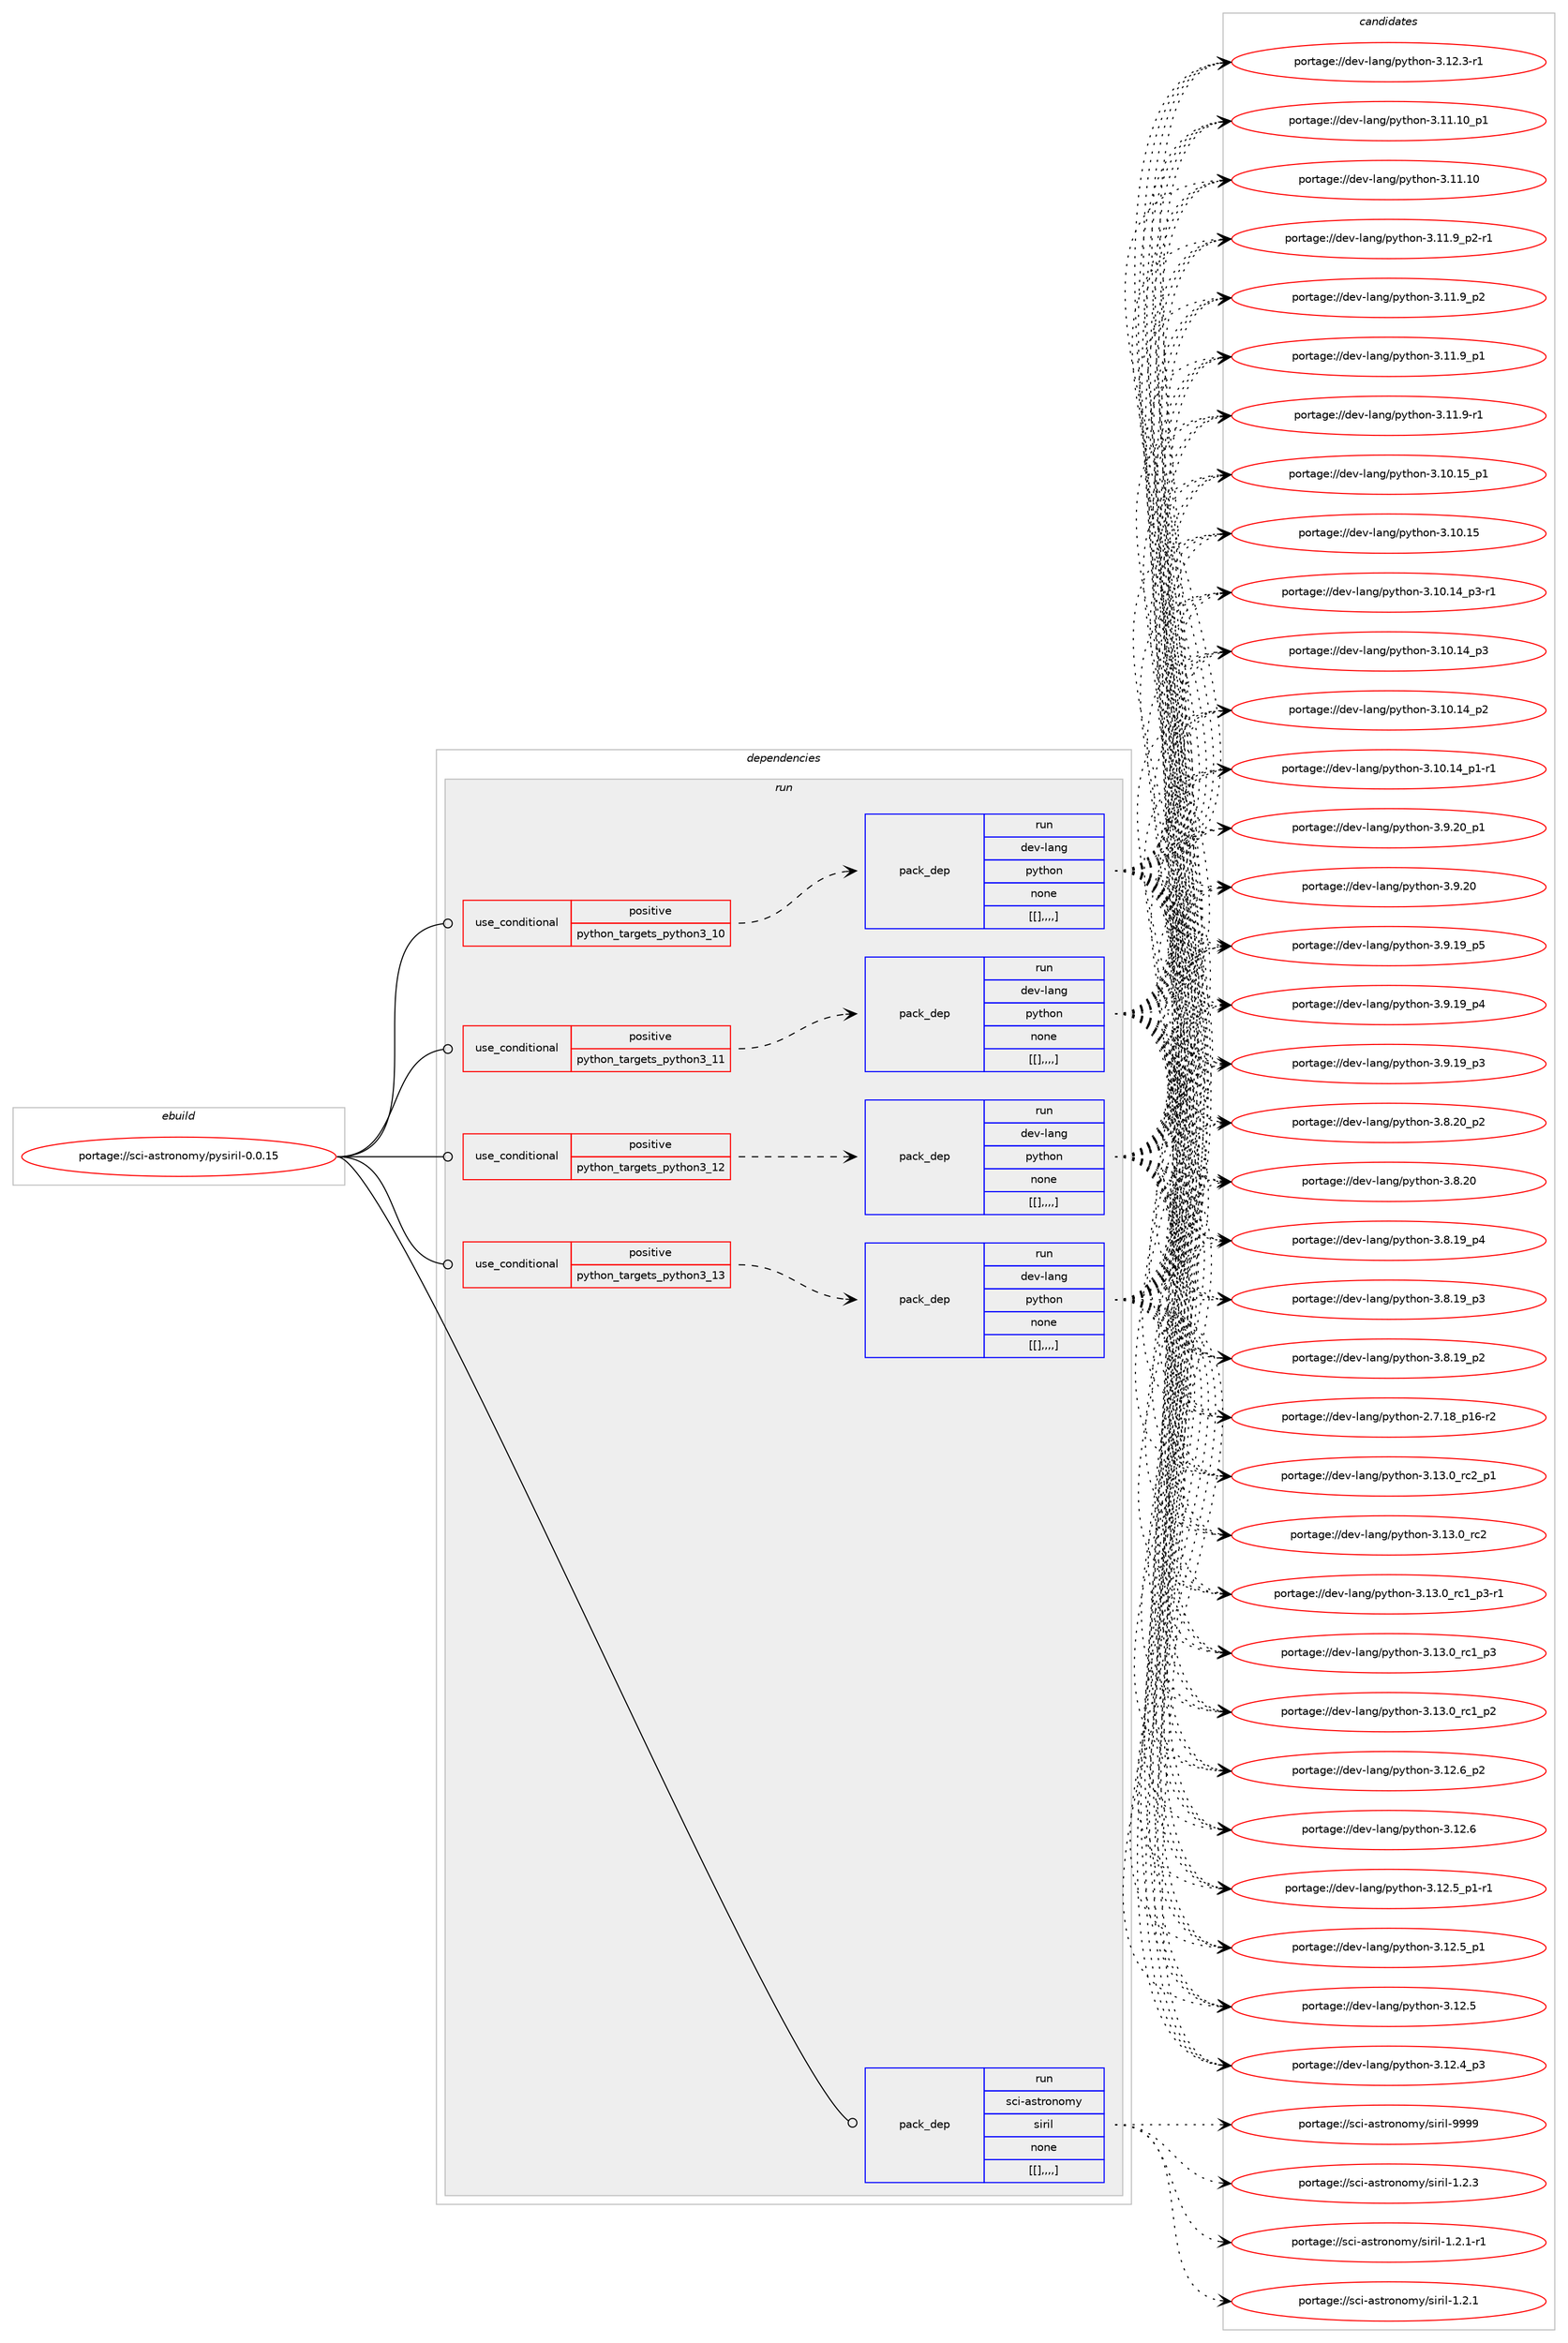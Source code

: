 digraph prolog {

# *************
# Graph options
# *************

newrank=true;
concentrate=true;
compound=true;
graph [rankdir=LR,fontname=Helvetica,fontsize=10,ranksep=1.5];#, ranksep=2.5, nodesep=0.2];
edge  [arrowhead=vee];
node  [fontname=Helvetica,fontsize=10];

# **********
# The ebuild
# **********

subgraph cluster_leftcol {
color=gray;
label=<<i>ebuild</i>>;
id [label="portage://sci-astronomy/pysiril-0.0.15", color=red, width=4, href="../sci-astronomy/pysiril-0.0.15.svg"];
}

# ****************
# The dependencies
# ****************

subgraph cluster_midcol {
color=gray;
label=<<i>dependencies</i>>;
subgraph cluster_compile {
fillcolor="#eeeeee";
style=filled;
label=<<i>compile</i>>;
}
subgraph cluster_compileandrun {
fillcolor="#eeeeee";
style=filled;
label=<<i>compile and run</i>>;
}
subgraph cluster_run {
fillcolor="#eeeeee";
style=filled;
label=<<i>run</i>>;
subgraph cond107134 {
dependency401019 [label=<<TABLE BORDER="0" CELLBORDER="1" CELLSPACING="0" CELLPADDING="4"><TR><TD ROWSPAN="3" CELLPADDING="10">use_conditional</TD></TR><TR><TD>positive</TD></TR><TR><TD>python_targets_python3_10</TD></TR></TABLE>>, shape=none, color=red];
subgraph pack291047 {
dependency401020 [label=<<TABLE BORDER="0" CELLBORDER="1" CELLSPACING="0" CELLPADDING="4" WIDTH="220"><TR><TD ROWSPAN="6" CELLPADDING="30">pack_dep</TD></TR><TR><TD WIDTH="110">run</TD></TR><TR><TD>dev-lang</TD></TR><TR><TD>python</TD></TR><TR><TD>none</TD></TR><TR><TD>[[],,,,]</TD></TR></TABLE>>, shape=none, color=blue];
}
dependency401019:e -> dependency401020:w [weight=20,style="dashed",arrowhead="vee"];
}
id:e -> dependency401019:w [weight=20,style="solid",arrowhead="odot"];
subgraph cond107135 {
dependency401021 [label=<<TABLE BORDER="0" CELLBORDER="1" CELLSPACING="0" CELLPADDING="4"><TR><TD ROWSPAN="3" CELLPADDING="10">use_conditional</TD></TR><TR><TD>positive</TD></TR><TR><TD>python_targets_python3_11</TD></TR></TABLE>>, shape=none, color=red];
subgraph pack291048 {
dependency401022 [label=<<TABLE BORDER="0" CELLBORDER="1" CELLSPACING="0" CELLPADDING="4" WIDTH="220"><TR><TD ROWSPAN="6" CELLPADDING="30">pack_dep</TD></TR><TR><TD WIDTH="110">run</TD></TR><TR><TD>dev-lang</TD></TR><TR><TD>python</TD></TR><TR><TD>none</TD></TR><TR><TD>[[],,,,]</TD></TR></TABLE>>, shape=none, color=blue];
}
dependency401021:e -> dependency401022:w [weight=20,style="dashed",arrowhead="vee"];
}
id:e -> dependency401021:w [weight=20,style="solid",arrowhead="odot"];
subgraph cond107136 {
dependency401023 [label=<<TABLE BORDER="0" CELLBORDER="1" CELLSPACING="0" CELLPADDING="4"><TR><TD ROWSPAN="3" CELLPADDING="10">use_conditional</TD></TR><TR><TD>positive</TD></TR><TR><TD>python_targets_python3_12</TD></TR></TABLE>>, shape=none, color=red];
subgraph pack291049 {
dependency401024 [label=<<TABLE BORDER="0" CELLBORDER="1" CELLSPACING="0" CELLPADDING="4" WIDTH="220"><TR><TD ROWSPAN="6" CELLPADDING="30">pack_dep</TD></TR><TR><TD WIDTH="110">run</TD></TR><TR><TD>dev-lang</TD></TR><TR><TD>python</TD></TR><TR><TD>none</TD></TR><TR><TD>[[],,,,]</TD></TR></TABLE>>, shape=none, color=blue];
}
dependency401023:e -> dependency401024:w [weight=20,style="dashed",arrowhead="vee"];
}
id:e -> dependency401023:w [weight=20,style="solid",arrowhead="odot"];
subgraph cond107137 {
dependency401025 [label=<<TABLE BORDER="0" CELLBORDER="1" CELLSPACING="0" CELLPADDING="4"><TR><TD ROWSPAN="3" CELLPADDING="10">use_conditional</TD></TR><TR><TD>positive</TD></TR><TR><TD>python_targets_python3_13</TD></TR></TABLE>>, shape=none, color=red];
subgraph pack291050 {
dependency401026 [label=<<TABLE BORDER="0" CELLBORDER="1" CELLSPACING="0" CELLPADDING="4" WIDTH="220"><TR><TD ROWSPAN="6" CELLPADDING="30">pack_dep</TD></TR><TR><TD WIDTH="110">run</TD></TR><TR><TD>dev-lang</TD></TR><TR><TD>python</TD></TR><TR><TD>none</TD></TR><TR><TD>[[],,,,]</TD></TR></TABLE>>, shape=none, color=blue];
}
dependency401025:e -> dependency401026:w [weight=20,style="dashed",arrowhead="vee"];
}
id:e -> dependency401025:w [weight=20,style="solid",arrowhead="odot"];
subgraph pack291051 {
dependency401027 [label=<<TABLE BORDER="0" CELLBORDER="1" CELLSPACING="0" CELLPADDING="4" WIDTH="220"><TR><TD ROWSPAN="6" CELLPADDING="30">pack_dep</TD></TR><TR><TD WIDTH="110">run</TD></TR><TR><TD>sci-astronomy</TD></TR><TR><TD>siril</TD></TR><TR><TD>none</TD></TR><TR><TD>[[],,,,]</TD></TR></TABLE>>, shape=none, color=blue];
}
id:e -> dependency401027:w [weight=20,style="solid",arrowhead="odot"];
}
}

# **************
# The candidates
# **************

subgraph cluster_choices {
rank=same;
color=gray;
label=<<i>candidates</i>>;

subgraph choice291047 {
color=black;
nodesep=1;
choice100101118451089711010347112121116104111110455146495146489511499509511249 [label="portage://dev-lang/python-3.13.0_rc2_p1", color=red, width=4,href="../dev-lang/python-3.13.0_rc2_p1.svg"];
choice10010111845108971101034711212111610411111045514649514648951149950 [label="portage://dev-lang/python-3.13.0_rc2", color=red, width=4,href="../dev-lang/python-3.13.0_rc2.svg"];
choice1001011184510897110103471121211161041111104551464951464895114994995112514511449 [label="portage://dev-lang/python-3.13.0_rc1_p3-r1", color=red, width=4,href="../dev-lang/python-3.13.0_rc1_p3-r1.svg"];
choice100101118451089711010347112121116104111110455146495146489511499499511251 [label="portage://dev-lang/python-3.13.0_rc1_p3", color=red, width=4,href="../dev-lang/python-3.13.0_rc1_p3.svg"];
choice100101118451089711010347112121116104111110455146495146489511499499511250 [label="portage://dev-lang/python-3.13.0_rc1_p2", color=red, width=4,href="../dev-lang/python-3.13.0_rc1_p2.svg"];
choice100101118451089711010347112121116104111110455146495046549511250 [label="portage://dev-lang/python-3.12.6_p2", color=red, width=4,href="../dev-lang/python-3.12.6_p2.svg"];
choice10010111845108971101034711212111610411111045514649504654 [label="portage://dev-lang/python-3.12.6", color=red, width=4,href="../dev-lang/python-3.12.6.svg"];
choice1001011184510897110103471121211161041111104551464950465395112494511449 [label="portage://dev-lang/python-3.12.5_p1-r1", color=red, width=4,href="../dev-lang/python-3.12.5_p1-r1.svg"];
choice100101118451089711010347112121116104111110455146495046539511249 [label="portage://dev-lang/python-3.12.5_p1", color=red, width=4,href="../dev-lang/python-3.12.5_p1.svg"];
choice10010111845108971101034711212111610411111045514649504653 [label="portage://dev-lang/python-3.12.5", color=red, width=4,href="../dev-lang/python-3.12.5.svg"];
choice100101118451089711010347112121116104111110455146495046529511251 [label="portage://dev-lang/python-3.12.4_p3", color=red, width=4,href="../dev-lang/python-3.12.4_p3.svg"];
choice100101118451089711010347112121116104111110455146495046514511449 [label="portage://dev-lang/python-3.12.3-r1", color=red, width=4,href="../dev-lang/python-3.12.3-r1.svg"];
choice10010111845108971101034711212111610411111045514649494649489511249 [label="portage://dev-lang/python-3.11.10_p1", color=red, width=4,href="../dev-lang/python-3.11.10_p1.svg"];
choice1001011184510897110103471121211161041111104551464949464948 [label="portage://dev-lang/python-3.11.10", color=red, width=4,href="../dev-lang/python-3.11.10.svg"];
choice1001011184510897110103471121211161041111104551464949465795112504511449 [label="portage://dev-lang/python-3.11.9_p2-r1", color=red, width=4,href="../dev-lang/python-3.11.9_p2-r1.svg"];
choice100101118451089711010347112121116104111110455146494946579511250 [label="portage://dev-lang/python-3.11.9_p2", color=red, width=4,href="../dev-lang/python-3.11.9_p2.svg"];
choice100101118451089711010347112121116104111110455146494946579511249 [label="portage://dev-lang/python-3.11.9_p1", color=red, width=4,href="../dev-lang/python-3.11.9_p1.svg"];
choice100101118451089711010347112121116104111110455146494946574511449 [label="portage://dev-lang/python-3.11.9-r1", color=red, width=4,href="../dev-lang/python-3.11.9-r1.svg"];
choice10010111845108971101034711212111610411111045514649484649539511249 [label="portage://dev-lang/python-3.10.15_p1", color=red, width=4,href="../dev-lang/python-3.10.15_p1.svg"];
choice1001011184510897110103471121211161041111104551464948464953 [label="portage://dev-lang/python-3.10.15", color=red, width=4,href="../dev-lang/python-3.10.15.svg"];
choice100101118451089711010347112121116104111110455146494846495295112514511449 [label="portage://dev-lang/python-3.10.14_p3-r1", color=red, width=4,href="../dev-lang/python-3.10.14_p3-r1.svg"];
choice10010111845108971101034711212111610411111045514649484649529511251 [label="portage://dev-lang/python-3.10.14_p3", color=red, width=4,href="../dev-lang/python-3.10.14_p3.svg"];
choice10010111845108971101034711212111610411111045514649484649529511250 [label="portage://dev-lang/python-3.10.14_p2", color=red, width=4,href="../dev-lang/python-3.10.14_p2.svg"];
choice100101118451089711010347112121116104111110455146494846495295112494511449 [label="portage://dev-lang/python-3.10.14_p1-r1", color=red, width=4,href="../dev-lang/python-3.10.14_p1-r1.svg"];
choice100101118451089711010347112121116104111110455146574650489511249 [label="portage://dev-lang/python-3.9.20_p1", color=red, width=4,href="../dev-lang/python-3.9.20_p1.svg"];
choice10010111845108971101034711212111610411111045514657465048 [label="portage://dev-lang/python-3.9.20", color=red, width=4,href="../dev-lang/python-3.9.20.svg"];
choice100101118451089711010347112121116104111110455146574649579511253 [label="portage://dev-lang/python-3.9.19_p5", color=red, width=4,href="../dev-lang/python-3.9.19_p5.svg"];
choice100101118451089711010347112121116104111110455146574649579511252 [label="portage://dev-lang/python-3.9.19_p4", color=red, width=4,href="../dev-lang/python-3.9.19_p4.svg"];
choice100101118451089711010347112121116104111110455146574649579511251 [label="portage://dev-lang/python-3.9.19_p3", color=red, width=4,href="../dev-lang/python-3.9.19_p3.svg"];
choice100101118451089711010347112121116104111110455146564650489511250 [label="portage://dev-lang/python-3.8.20_p2", color=red, width=4,href="../dev-lang/python-3.8.20_p2.svg"];
choice10010111845108971101034711212111610411111045514656465048 [label="portage://dev-lang/python-3.8.20", color=red, width=4,href="../dev-lang/python-3.8.20.svg"];
choice100101118451089711010347112121116104111110455146564649579511252 [label="portage://dev-lang/python-3.8.19_p4", color=red, width=4,href="../dev-lang/python-3.8.19_p4.svg"];
choice100101118451089711010347112121116104111110455146564649579511251 [label="portage://dev-lang/python-3.8.19_p3", color=red, width=4,href="../dev-lang/python-3.8.19_p3.svg"];
choice100101118451089711010347112121116104111110455146564649579511250 [label="portage://dev-lang/python-3.8.19_p2", color=red, width=4,href="../dev-lang/python-3.8.19_p2.svg"];
choice100101118451089711010347112121116104111110455046554649569511249544511450 [label="portage://dev-lang/python-2.7.18_p16-r2", color=red, width=4,href="../dev-lang/python-2.7.18_p16-r2.svg"];
dependency401020:e -> choice100101118451089711010347112121116104111110455146495146489511499509511249:w [style=dotted,weight="100"];
dependency401020:e -> choice10010111845108971101034711212111610411111045514649514648951149950:w [style=dotted,weight="100"];
dependency401020:e -> choice1001011184510897110103471121211161041111104551464951464895114994995112514511449:w [style=dotted,weight="100"];
dependency401020:e -> choice100101118451089711010347112121116104111110455146495146489511499499511251:w [style=dotted,weight="100"];
dependency401020:e -> choice100101118451089711010347112121116104111110455146495146489511499499511250:w [style=dotted,weight="100"];
dependency401020:e -> choice100101118451089711010347112121116104111110455146495046549511250:w [style=dotted,weight="100"];
dependency401020:e -> choice10010111845108971101034711212111610411111045514649504654:w [style=dotted,weight="100"];
dependency401020:e -> choice1001011184510897110103471121211161041111104551464950465395112494511449:w [style=dotted,weight="100"];
dependency401020:e -> choice100101118451089711010347112121116104111110455146495046539511249:w [style=dotted,weight="100"];
dependency401020:e -> choice10010111845108971101034711212111610411111045514649504653:w [style=dotted,weight="100"];
dependency401020:e -> choice100101118451089711010347112121116104111110455146495046529511251:w [style=dotted,weight="100"];
dependency401020:e -> choice100101118451089711010347112121116104111110455146495046514511449:w [style=dotted,weight="100"];
dependency401020:e -> choice10010111845108971101034711212111610411111045514649494649489511249:w [style=dotted,weight="100"];
dependency401020:e -> choice1001011184510897110103471121211161041111104551464949464948:w [style=dotted,weight="100"];
dependency401020:e -> choice1001011184510897110103471121211161041111104551464949465795112504511449:w [style=dotted,weight="100"];
dependency401020:e -> choice100101118451089711010347112121116104111110455146494946579511250:w [style=dotted,weight="100"];
dependency401020:e -> choice100101118451089711010347112121116104111110455146494946579511249:w [style=dotted,weight="100"];
dependency401020:e -> choice100101118451089711010347112121116104111110455146494946574511449:w [style=dotted,weight="100"];
dependency401020:e -> choice10010111845108971101034711212111610411111045514649484649539511249:w [style=dotted,weight="100"];
dependency401020:e -> choice1001011184510897110103471121211161041111104551464948464953:w [style=dotted,weight="100"];
dependency401020:e -> choice100101118451089711010347112121116104111110455146494846495295112514511449:w [style=dotted,weight="100"];
dependency401020:e -> choice10010111845108971101034711212111610411111045514649484649529511251:w [style=dotted,weight="100"];
dependency401020:e -> choice10010111845108971101034711212111610411111045514649484649529511250:w [style=dotted,weight="100"];
dependency401020:e -> choice100101118451089711010347112121116104111110455146494846495295112494511449:w [style=dotted,weight="100"];
dependency401020:e -> choice100101118451089711010347112121116104111110455146574650489511249:w [style=dotted,weight="100"];
dependency401020:e -> choice10010111845108971101034711212111610411111045514657465048:w [style=dotted,weight="100"];
dependency401020:e -> choice100101118451089711010347112121116104111110455146574649579511253:w [style=dotted,weight="100"];
dependency401020:e -> choice100101118451089711010347112121116104111110455146574649579511252:w [style=dotted,weight="100"];
dependency401020:e -> choice100101118451089711010347112121116104111110455146574649579511251:w [style=dotted,weight="100"];
dependency401020:e -> choice100101118451089711010347112121116104111110455146564650489511250:w [style=dotted,weight="100"];
dependency401020:e -> choice10010111845108971101034711212111610411111045514656465048:w [style=dotted,weight="100"];
dependency401020:e -> choice100101118451089711010347112121116104111110455146564649579511252:w [style=dotted,weight="100"];
dependency401020:e -> choice100101118451089711010347112121116104111110455146564649579511251:w [style=dotted,weight="100"];
dependency401020:e -> choice100101118451089711010347112121116104111110455146564649579511250:w [style=dotted,weight="100"];
dependency401020:e -> choice100101118451089711010347112121116104111110455046554649569511249544511450:w [style=dotted,weight="100"];
}
subgraph choice291048 {
color=black;
nodesep=1;
choice100101118451089711010347112121116104111110455146495146489511499509511249 [label="portage://dev-lang/python-3.13.0_rc2_p1", color=red, width=4,href="../dev-lang/python-3.13.0_rc2_p1.svg"];
choice10010111845108971101034711212111610411111045514649514648951149950 [label="portage://dev-lang/python-3.13.0_rc2", color=red, width=4,href="../dev-lang/python-3.13.0_rc2.svg"];
choice1001011184510897110103471121211161041111104551464951464895114994995112514511449 [label="portage://dev-lang/python-3.13.0_rc1_p3-r1", color=red, width=4,href="../dev-lang/python-3.13.0_rc1_p3-r1.svg"];
choice100101118451089711010347112121116104111110455146495146489511499499511251 [label="portage://dev-lang/python-3.13.0_rc1_p3", color=red, width=4,href="../dev-lang/python-3.13.0_rc1_p3.svg"];
choice100101118451089711010347112121116104111110455146495146489511499499511250 [label="portage://dev-lang/python-3.13.0_rc1_p2", color=red, width=4,href="../dev-lang/python-3.13.0_rc1_p2.svg"];
choice100101118451089711010347112121116104111110455146495046549511250 [label="portage://dev-lang/python-3.12.6_p2", color=red, width=4,href="../dev-lang/python-3.12.6_p2.svg"];
choice10010111845108971101034711212111610411111045514649504654 [label="portage://dev-lang/python-3.12.6", color=red, width=4,href="../dev-lang/python-3.12.6.svg"];
choice1001011184510897110103471121211161041111104551464950465395112494511449 [label="portage://dev-lang/python-3.12.5_p1-r1", color=red, width=4,href="../dev-lang/python-3.12.5_p1-r1.svg"];
choice100101118451089711010347112121116104111110455146495046539511249 [label="portage://dev-lang/python-3.12.5_p1", color=red, width=4,href="../dev-lang/python-3.12.5_p1.svg"];
choice10010111845108971101034711212111610411111045514649504653 [label="portage://dev-lang/python-3.12.5", color=red, width=4,href="../dev-lang/python-3.12.5.svg"];
choice100101118451089711010347112121116104111110455146495046529511251 [label="portage://dev-lang/python-3.12.4_p3", color=red, width=4,href="../dev-lang/python-3.12.4_p3.svg"];
choice100101118451089711010347112121116104111110455146495046514511449 [label="portage://dev-lang/python-3.12.3-r1", color=red, width=4,href="../dev-lang/python-3.12.3-r1.svg"];
choice10010111845108971101034711212111610411111045514649494649489511249 [label="portage://dev-lang/python-3.11.10_p1", color=red, width=4,href="../dev-lang/python-3.11.10_p1.svg"];
choice1001011184510897110103471121211161041111104551464949464948 [label="portage://dev-lang/python-3.11.10", color=red, width=4,href="../dev-lang/python-3.11.10.svg"];
choice1001011184510897110103471121211161041111104551464949465795112504511449 [label="portage://dev-lang/python-3.11.9_p2-r1", color=red, width=4,href="../dev-lang/python-3.11.9_p2-r1.svg"];
choice100101118451089711010347112121116104111110455146494946579511250 [label="portage://dev-lang/python-3.11.9_p2", color=red, width=4,href="../dev-lang/python-3.11.9_p2.svg"];
choice100101118451089711010347112121116104111110455146494946579511249 [label="portage://dev-lang/python-3.11.9_p1", color=red, width=4,href="../dev-lang/python-3.11.9_p1.svg"];
choice100101118451089711010347112121116104111110455146494946574511449 [label="portage://dev-lang/python-3.11.9-r1", color=red, width=4,href="../dev-lang/python-3.11.9-r1.svg"];
choice10010111845108971101034711212111610411111045514649484649539511249 [label="portage://dev-lang/python-3.10.15_p1", color=red, width=4,href="../dev-lang/python-3.10.15_p1.svg"];
choice1001011184510897110103471121211161041111104551464948464953 [label="portage://dev-lang/python-3.10.15", color=red, width=4,href="../dev-lang/python-3.10.15.svg"];
choice100101118451089711010347112121116104111110455146494846495295112514511449 [label="portage://dev-lang/python-3.10.14_p3-r1", color=red, width=4,href="../dev-lang/python-3.10.14_p3-r1.svg"];
choice10010111845108971101034711212111610411111045514649484649529511251 [label="portage://dev-lang/python-3.10.14_p3", color=red, width=4,href="../dev-lang/python-3.10.14_p3.svg"];
choice10010111845108971101034711212111610411111045514649484649529511250 [label="portage://dev-lang/python-3.10.14_p2", color=red, width=4,href="../dev-lang/python-3.10.14_p2.svg"];
choice100101118451089711010347112121116104111110455146494846495295112494511449 [label="portage://dev-lang/python-3.10.14_p1-r1", color=red, width=4,href="../dev-lang/python-3.10.14_p1-r1.svg"];
choice100101118451089711010347112121116104111110455146574650489511249 [label="portage://dev-lang/python-3.9.20_p1", color=red, width=4,href="../dev-lang/python-3.9.20_p1.svg"];
choice10010111845108971101034711212111610411111045514657465048 [label="portage://dev-lang/python-3.9.20", color=red, width=4,href="../dev-lang/python-3.9.20.svg"];
choice100101118451089711010347112121116104111110455146574649579511253 [label="portage://dev-lang/python-3.9.19_p5", color=red, width=4,href="../dev-lang/python-3.9.19_p5.svg"];
choice100101118451089711010347112121116104111110455146574649579511252 [label="portage://dev-lang/python-3.9.19_p4", color=red, width=4,href="../dev-lang/python-3.9.19_p4.svg"];
choice100101118451089711010347112121116104111110455146574649579511251 [label="portage://dev-lang/python-3.9.19_p3", color=red, width=4,href="../dev-lang/python-3.9.19_p3.svg"];
choice100101118451089711010347112121116104111110455146564650489511250 [label="portage://dev-lang/python-3.8.20_p2", color=red, width=4,href="../dev-lang/python-3.8.20_p2.svg"];
choice10010111845108971101034711212111610411111045514656465048 [label="portage://dev-lang/python-3.8.20", color=red, width=4,href="../dev-lang/python-3.8.20.svg"];
choice100101118451089711010347112121116104111110455146564649579511252 [label="portage://dev-lang/python-3.8.19_p4", color=red, width=4,href="../dev-lang/python-3.8.19_p4.svg"];
choice100101118451089711010347112121116104111110455146564649579511251 [label="portage://dev-lang/python-3.8.19_p3", color=red, width=4,href="../dev-lang/python-3.8.19_p3.svg"];
choice100101118451089711010347112121116104111110455146564649579511250 [label="portage://dev-lang/python-3.8.19_p2", color=red, width=4,href="../dev-lang/python-3.8.19_p2.svg"];
choice100101118451089711010347112121116104111110455046554649569511249544511450 [label="portage://dev-lang/python-2.7.18_p16-r2", color=red, width=4,href="../dev-lang/python-2.7.18_p16-r2.svg"];
dependency401022:e -> choice100101118451089711010347112121116104111110455146495146489511499509511249:w [style=dotted,weight="100"];
dependency401022:e -> choice10010111845108971101034711212111610411111045514649514648951149950:w [style=dotted,weight="100"];
dependency401022:e -> choice1001011184510897110103471121211161041111104551464951464895114994995112514511449:w [style=dotted,weight="100"];
dependency401022:e -> choice100101118451089711010347112121116104111110455146495146489511499499511251:w [style=dotted,weight="100"];
dependency401022:e -> choice100101118451089711010347112121116104111110455146495146489511499499511250:w [style=dotted,weight="100"];
dependency401022:e -> choice100101118451089711010347112121116104111110455146495046549511250:w [style=dotted,weight="100"];
dependency401022:e -> choice10010111845108971101034711212111610411111045514649504654:w [style=dotted,weight="100"];
dependency401022:e -> choice1001011184510897110103471121211161041111104551464950465395112494511449:w [style=dotted,weight="100"];
dependency401022:e -> choice100101118451089711010347112121116104111110455146495046539511249:w [style=dotted,weight="100"];
dependency401022:e -> choice10010111845108971101034711212111610411111045514649504653:w [style=dotted,weight="100"];
dependency401022:e -> choice100101118451089711010347112121116104111110455146495046529511251:w [style=dotted,weight="100"];
dependency401022:e -> choice100101118451089711010347112121116104111110455146495046514511449:w [style=dotted,weight="100"];
dependency401022:e -> choice10010111845108971101034711212111610411111045514649494649489511249:w [style=dotted,weight="100"];
dependency401022:e -> choice1001011184510897110103471121211161041111104551464949464948:w [style=dotted,weight="100"];
dependency401022:e -> choice1001011184510897110103471121211161041111104551464949465795112504511449:w [style=dotted,weight="100"];
dependency401022:e -> choice100101118451089711010347112121116104111110455146494946579511250:w [style=dotted,weight="100"];
dependency401022:e -> choice100101118451089711010347112121116104111110455146494946579511249:w [style=dotted,weight="100"];
dependency401022:e -> choice100101118451089711010347112121116104111110455146494946574511449:w [style=dotted,weight="100"];
dependency401022:e -> choice10010111845108971101034711212111610411111045514649484649539511249:w [style=dotted,weight="100"];
dependency401022:e -> choice1001011184510897110103471121211161041111104551464948464953:w [style=dotted,weight="100"];
dependency401022:e -> choice100101118451089711010347112121116104111110455146494846495295112514511449:w [style=dotted,weight="100"];
dependency401022:e -> choice10010111845108971101034711212111610411111045514649484649529511251:w [style=dotted,weight="100"];
dependency401022:e -> choice10010111845108971101034711212111610411111045514649484649529511250:w [style=dotted,weight="100"];
dependency401022:e -> choice100101118451089711010347112121116104111110455146494846495295112494511449:w [style=dotted,weight="100"];
dependency401022:e -> choice100101118451089711010347112121116104111110455146574650489511249:w [style=dotted,weight="100"];
dependency401022:e -> choice10010111845108971101034711212111610411111045514657465048:w [style=dotted,weight="100"];
dependency401022:e -> choice100101118451089711010347112121116104111110455146574649579511253:w [style=dotted,weight="100"];
dependency401022:e -> choice100101118451089711010347112121116104111110455146574649579511252:w [style=dotted,weight="100"];
dependency401022:e -> choice100101118451089711010347112121116104111110455146574649579511251:w [style=dotted,weight="100"];
dependency401022:e -> choice100101118451089711010347112121116104111110455146564650489511250:w [style=dotted,weight="100"];
dependency401022:e -> choice10010111845108971101034711212111610411111045514656465048:w [style=dotted,weight="100"];
dependency401022:e -> choice100101118451089711010347112121116104111110455146564649579511252:w [style=dotted,weight="100"];
dependency401022:e -> choice100101118451089711010347112121116104111110455146564649579511251:w [style=dotted,weight="100"];
dependency401022:e -> choice100101118451089711010347112121116104111110455146564649579511250:w [style=dotted,weight="100"];
dependency401022:e -> choice100101118451089711010347112121116104111110455046554649569511249544511450:w [style=dotted,weight="100"];
}
subgraph choice291049 {
color=black;
nodesep=1;
choice100101118451089711010347112121116104111110455146495146489511499509511249 [label="portage://dev-lang/python-3.13.0_rc2_p1", color=red, width=4,href="../dev-lang/python-3.13.0_rc2_p1.svg"];
choice10010111845108971101034711212111610411111045514649514648951149950 [label="portage://dev-lang/python-3.13.0_rc2", color=red, width=4,href="../dev-lang/python-3.13.0_rc2.svg"];
choice1001011184510897110103471121211161041111104551464951464895114994995112514511449 [label="portage://dev-lang/python-3.13.0_rc1_p3-r1", color=red, width=4,href="../dev-lang/python-3.13.0_rc1_p3-r1.svg"];
choice100101118451089711010347112121116104111110455146495146489511499499511251 [label="portage://dev-lang/python-3.13.0_rc1_p3", color=red, width=4,href="../dev-lang/python-3.13.0_rc1_p3.svg"];
choice100101118451089711010347112121116104111110455146495146489511499499511250 [label="portage://dev-lang/python-3.13.0_rc1_p2", color=red, width=4,href="../dev-lang/python-3.13.0_rc1_p2.svg"];
choice100101118451089711010347112121116104111110455146495046549511250 [label="portage://dev-lang/python-3.12.6_p2", color=red, width=4,href="../dev-lang/python-3.12.6_p2.svg"];
choice10010111845108971101034711212111610411111045514649504654 [label="portage://dev-lang/python-3.12.6", color=red, width=4,href="../dev-lang/python-3.12.6.svg"];
choice1001011184510897110103471121211161041111104551464950465395112494511449 [label="portage://dev-lang/python-3.12.5_p1-r1", color=red, width=4,href="../dev-lang/python-3.12.5_p1-r1.svg"];
choice100101118451089711010347112121116104111110455146495046539511249 [label="portage://dev-lang/python-3.12.5_p1", color=red, width=4,href="../dev-lang/python-3.12.5_p1.svg"];
choice10010111845108971101034711212111610411111045514649504653 [label="portage://dev-lang/python-3.12.5", color=red, width=4,href="../dev-lang/python-3.12.5.svg"];
choice100101118451089711010347112121116104111110455146495046529511251 [label="portage://dev-lang/python-3.12.4_p3", color=red, width=4,href="../dev-lang/python-3.12.4_p3.svg"];
choice100101118451089711010347112121116104111110455146495046514511449 [label="portage://dev-lang/python-3.12.3-r1", color=red, width=4,href="../dev-lang/python-3.12.3-r1.svg"];
choice10010111845108971101034711212111610411111045514649494649489511249 [label="portage://dev-lang/python-3.11.10_p1", color=red, width=4,href="../dev-lang/python-3.11.10_p1.svg"];
choice1001011184510897110103471121211161041111104551464949464948 [label="portage://dev-lang/python-3.11.10", color=red, width=4,href="../dev-lang/python-3.11.10.svg"];
choice1001011184510897110103471121211161041111104551464949465795112504511449 [label="portage://dev-lang/python-3.11.9_p2-r1", color=red, width=4,href="../dev-lang/python-3.11.9_p2-r1.svg"];
choice100101118451089711010347112121116104111110455146494946579511250 [label="portage://dev-lang/python-3.11.9_p2", color=red, width=4,href="../dev-lang/python-3.11.9_p2.svg"];
choice100101118451089711010347112121116104111110455146494946579511249 [label="portage://dev-lang/python-3.11.9_p1", color=red, width=4,href="../dev-lang/python-3.11.9_p1.svg"];
choice100101118451089711010347112121116104111110455146494946574511449 [label="portage://dev-lang/python-3.11.9-r1", color=red, width=4,href="../dev-lang/python-3.11.9-r1.svg"];
choice10010111845108971101034711212111610411111045514649484649539511249 [label="portage://dev-lang/python-3.10.15_p1", color=red, width=4,href="../dev-lang/python-3.10.15_p1.svg"];
choice1001011184510897110103471121211161041111104551464948464953 [label="portage://dev-lang/python-3.10.15", color=red, width=4,href="../dev-lang/python-3.10.15.svg"];
choice100101118451089711010347112121116104111110455146494846495295112514511449 [label="portage://dev-lang/python-3.10.14_p3-r1", color=red, width=4,href="../dev-lang/python-3.10.14_p3-r1.svg"];
choice10010111845108971101034711212111610411111045514649484649529511251 [label="portage://dev-lang/python-3.10.14_p3", color=red, width=4,href="../dev-lang/python-3.10.14_p3.svg"];
choice10010111845108971101034711212111610411111045514649484649529511250 [label="portage://dev-lang/python-3.10.14_p2", color=red, width=4,href="../dev-lang/python-3.10.14_p2.svg"];
choice100101118451089711010347112121116104111110455146494846495295112494511449 [label="portage://dev-lang/python-3.10.14_p1-r1", color=red, width=4,href="../dev-lang/python-3.10.14_p1-r1.svg"];
choice100101118451089711010347112121116104111110455146574650489511249 [label="portage://dev-lang/python-3.9.20_p1", color=red, width=4,href="../dev-lang/python-3.9.20_p1.svg"];
choice10010111845108971101034711212111610411111045514657465048 [label="portage://dev-lang/python-3.9.20", color=red, width=4,href="../dev-lang/python-3.9.20.svg"];
choice100101118451089711010347112121116104111110455146574649579511253 [label="portage://dev-lang/python-3.9.19_p5", color=red, width=4,href="../dev-lang/python-3.9.19_p5.svg"];
choice100101118451089711010347112121116104111110455146574649579511252 [label="portage://dev-lang/python-3.9.19_p4", color=red, width=4,href="../dev-lang/python-3.9.19_p4.svg"];
choice100101118451089711010347112121116104111110455146574649579511251 [label="portage://dev-lang/python-3.9.19_p3", color=red, width=4,href="../dev-lang/python-3.9.19_p3.svg"];
choice100101118451089711010347112121116104111110455146564650489511250 [label="portage://dev-lang/python-3.8.20_p2", color=red, width=4,href="../dev-lang/python-3.8.20_p2.svg"];
choice10010111845108971101034711212111610411111045514656465048 [label="portage://dev-lang/python-3.8.20", color=red, width=4,href="../dev-lang/python-3.8.20.svg"];
choice100101118451089711010347112121116104111110455146564649579511252 [label="portage://dev-lang/python-3.8.19_p4", color=red, width=4,href="../dev-lang/python-3.8.19_p4.svg"];
choice100101118451089711010347112121116104111110455146564649579511251 [label="portage://dev-lang/python-3.8.19_p3", color=red, width=4,href="../dev-lang/python-3.8.19_p3.svg"];
choice100101118451089711010347112121116104111110455146564649579511250 [label="portage://dev-lang/python-3.8.19_p2", color=red, width=4,href="../dev-lang/python-3.8.19_p2.svg"];
choice100101118451089711010347112121116104111110455046554649569511249544511450 [label="portage://dev-lang/python-2.7.18_p16-r2", color=red, width=4,href="../dev-lang/python-2.7.18_p16-r2.svg"];
dependency401024:e -> choice100101118451089711010347112121116104111110455146495146489511499509511249:w [style=dotted,weight="100"];
dependency401024:e -> choice10010111845108971101034711212111610411111045514649514648951149950:w [style=dotted,weight="100"];
dependency401024:e -> choice1001011184510897110103471121211161041111104551464951464895114994995112514511449:w [style=dotted,weight="100"];
dependency401024:e -> choice100101118451089711010347112121116104111110455146495146489511499499511251:w [style=dotted,weight="100"];
dependency401024:e -> choice100101118451089711010347112121116104111110455146495146489511499499511250:w [style=dotted,weight="100"];
dependency401024:e -> choice100101118451089711010347112121116104111110455146495046549511250:w [style=dotted,weight="100"];
dependency401024:e -> choice10010111845108971101034711212111610411111045514649504654:w [style=dotted,weight="100"];
dependency401024:e -> choice1001011184510897110103471121211161041111104551464950465395112494511449:w [style=dotted,weight="100"];
dependency401024:e -> choice100101118451089711010347112121116104111110455146495046539511249:w [style=dotted,weight="100"];
dependency401024:e -> choice10010111845108971101034711212111610411111045514649504653:w [style=dotted,weight="100"];
dependency401024:e -> choice100101118451089711010347112121116104111110455146495046529511251:w [style=dotted,weight="100"];
dependency401024:e -> choice100101118451089711010347112121116104111110455146495046514511449:w [style=dotted,weight="100"];
dependency401024:e -> choice10010111845108971101034711212111610411111045514649494649489511249:w [style=dotted,weight="100"];
dependency401024:e -> choice1001011184510897110103471121211161041111104551464949464948:w [style=dotted,weight="100"];
dependency401024:e -> choice1001011184510897110103471121211161041111104551464949465795112504511449:w [style=dotted,weight="100"];
dependency401024:e -> choice100101118451089711010347112121116104111110455146494946579511250:w [style=dotted,weight="100"];
dependency401024:e -> choice100101118451089711010347112121116104111110455146494946579511249:w [style=dotted,weight="100"];
dependency401024:e -> choice100101118451089711010347112121116104111110455146494946574511449:w [style=dotted,weight="100"];
dependency401024:e -> choice10010111845108971101034711212111610411111045514649484649539511249:w [style=dotted,weight="100"];
dependency401024:e -> choice1001011184510897110103471121211161041111104551464948464953:w [style=dotted,weight="100"];
dependency401024:e -> choice100101118451089711010347112121116104111110455146494846495295112514511449:w [style=dotted,weight="100"];
dependency401024:e -> choice10010111845108971101034711212111610411111045514649484649529511251:w [style=dotted,weight="100"];
dependency401024:e -> choice10010111845108971101034711212111610411111045514649484649529511250:w [style=dotted,weight="100"];
dependency401024:e -> choice100101118451089711010347112121116104111110455146494846495295112494511449:w [style=dotted,weight="100"];
dependency401024:e -> choice100101118451089711010347112121116104111110455146574650489511249:w [style=dotted,weight="100"];
dependency401024:e -> choice10010111845108971101034711212111610411111045514657465048:w [style=dotted,weight="100"];
dependency401024:e -> choice100101118451089711010347112121116104111110455146574649579511253:w [style=dotted,weight="100"];
dependency401024:e -> choice100101118451089711010347112121116104111110455146574649579511252:w [style=dotted,weight="100"];
dependency401024:e -> choice100101118451089711010347112121116104111110455146574649579511251:w [style=dotted,weight="100"];
dependency401024:e -> choice100101118451089711010347112121116104111110455146564650489511250:w [style=dotted,weight="100"];
dependency401024:e -> choice10010111845108971101034711212111610411111045514656465048:w [style=dotted,weight="100"];
dependency401024:e -> choice100101118451089711010347112121116104111110455146564649579511252:w [style=dotted,weight="100"];
dependency401024:e -> choice100101118451089711010347112121116104111110455146564649579511251:w [style=dotted,weight="100"];
dependency401024:e -> choice100101118451089711010347112121116104111110455146564649579511250:w [style=dotted,weight="100"];
dependency401024:e -> choice100101118451089711010347112121116104111110455046554649569511249544511450:w [style=dotted,weight="100"];
}
subgraph choice291050 {
color=black;
nodesep=1;
choice100101118451089711010347112121116104111110455146495146489511499509511249 [label="portage://dev-lang/python-3.13.0_rc2_p1", color=red, width=4,href="../dev-lang/python-3.13.0_rc2_p1.svg"];
choice10010111845108971101034711212111610411111045514649514648951149950 [label="portage://dev-lang/python-3.13.0_rc2", color=red, width=4,href="../dev-lang/python-3.13.0_rc2.svg"];
choice1001011184510897110103471121211161041111104551464951464895114994995112514511449 [label="portage://dev-lang/python-3.13.0_rc1_p3-r1", color=red, width=4,href="../dev-lang/python-3.13.0_rc1_p3-r1.svg"];
choice100101118451089711010347112121116104111110455146495146489511499499511251 [label="portage://dev-lang/python-3.13.0_rc1_p3", color=red, width=4,href="../dev-lang/python-3.13.0_rc1_p3.svg"];
choice100101118451089711010347112121116104111110455146495146489511499499511250 [label="portage://dev-lang/python-3.13.0_rc1_p2", color=red, width=4,href="../dev-lang/python-3.13.0_rc1_p2.svg"];
choice100101118451089711010347112121116104111110455146495046549511250 [label="portage://dev-lang/python-3.12.6_p2", color=red, width=4,href="../dev-lang/python-3.12.6_p2.svg"];
choice10010111845108971101034711212111610411111045514649504654 [label="portage://dev-lang/python-3.12.6", color=red, width=4,href="../dev-lang/python-3.12.6.svg"];
choice1001011184510897110103471121211161041111104551464950465395112494511449 [label="portage://dev-lang/python-3.12.5_p1-r1", color=red, width=4,href="../dev-lang/python-3.12.5_p1-r1.svg"];
choice100101118451089711010347112121116104111110455146495046539511249 [label="portage://dev-lang/python-3.12.5_p1", color=red, width=4,href="../dev-lang/python-3.12.5_p1.svg"];
choice10010111845108971101034711212111610411111045514649504653 [label="portage://dev-lang/python-3.12.5", color=red, width=4,href="../dev-lang/python-3.12.5.svg"];
choice100101118451089711010347112121116104111110455146495046529511251 [label="portage://dev-lang/python-3.12.4_p3", color=red, width=4,href="../dev-lang/python-3.12.4_p3.svg"];
choice100101118451089711010347112121116104111110455146495046514511449 [label="portage://dev-lang/python-3.12.3-r1", color=red, width=4,href="../dev-lang/python-3.12.3-r1.svg"];
choice10010111845108971101034711212111610411111045514649494649489511249 [label="portage://dev-lang/python-3.11.10_p1", color=red, width=4,href="../dev-lang/python-3.11.10_p1.svg"];
choice1001011184510897110103471121211161041111104551464949464948 [label="portage://dev-lang/python-3.11.10", color=red, width=4,href="../dev-lang/python-3.11.10.svg"];
choice1001011184510897110103471121211161041111104551464949465795112504511449 [label="portage://dev-lang/python-3.11.9_p2-r1", color=red, width=4,href="../dev-lang/python-3.11.9_p2-r1.svg"];
choice100101118451089711010347112121116104111110455146494946579511250 [label="portage://dev-lang/python-3.11.9_p2", color=red, width=4,href="../dev-lang/python-3.11.9_p2.svg"];
choice100101118451089711010347112121116104111110455146494946579511249 [label="portage://dev-lang/python-3.11.9_p1", color=red, width=4,href="../dev-lang/python-3.11.9_p1.svg"];
choice100101118451089711010347112121116104111110455146494946574511449 [label="portage://dev-lang/python-3.11.9-r1", color=red, width=4,href="../dev-lang/python-3.11.9-r1.svg"];
choice10010111845108971101034711212111610411111045514649484649539511249 [label="portage://dev-lang/python-3.10.15_p1", color=red, width=4,href="../dev-lang/python-3.10.15_p1.svg"];
choice1001011184510897110103471121211161041111104551464948464953 [label="portage://dev-lang/python-3.10.15", color=red, width=4,href="../dev-lang/python-3.10.15.svg"];
choice100101118451089711010347112121116104111110455146494846495295112514511449 [label="portage://dev-lang/python-3.10.14_p3-r1", color=red, width=4,href="../dev-lang/python-3.10.14_p3-r1.svg"];
choice10010111845108971101034711212111610411111045514649484649529511251 [label="portage://dev-lang/python-3.10.14_p3", color=red, width=4,href="../dev-lang/python-3.10.14_p3.svg"];
choice10010111845108971101034711212111610411111045514649484649529511250 [label="portage://dev-lang/python-3.10.14_p2", color=red, width=4,href="../dev-lang/python-3.10.14_p2.svg"];
choice100101118451089711010347112121116104111110455146494846495295112494511449 [label="portage://dev-lang/python-3.10.14_p1-r1", color=red, width=4,href="../dev-lang/python-3.10.14_p1-r1.svg"];
choice100101118451089711010347112121116104111110455146574650489511249 [label="portage://dev-lang/python-3.9.20_p1", color=red, width=4,href="../dev-lang/python-3.9.20_p1.svg"];
choice10010111845108971101034711212111610411111045514657465048 [label="portage://dev-lang/python-3.9.20", color=red, width=4,href="../dev-lang/python-3.9.20.svg"];
choice100101118451089711010347112121116104111110455146574649579511253 [label="portage://dev-lang/python-3.9.19_p5", color=red, width=4,href="../dev-lang/python-3.9.19_p5.svg"];
choice100101118451089711010347112121116104111110455146574649579511252 [label="portage://dev-lang/python-3.9.19_p4", color=red, width=4,href="../dev-lang/python-3.9.19_p4.svg"];
choice100101118451089711010347112121116104111110455146574649579511251 [label="portage://dev-lang/python-3.9.19_p3", color=red, width=4,href="../dev-lang/python-3.9.19_p3.svg"];
choice100101118451089711010347112121116104111110455146564650489511250 [label="portage://dev-lang/python-3.8.20_p2", color=red, width=4,href="../dev-lang/python-3.8.20_p2.svg"];
choice10010111845108971101034711212111610411111045514656465048 [label="portage://dev-lang/python-3.8.20", color=red, width=4,href="../dev-lang/python-3.8.20.svg"];
choice100101118451089711010347112121116104111110455146564649579511252 [label="portage://dev-lang/python-3.8.19_p4", color=red, width=4,href="../dev-lang/python-3.8.19_p4.svg"];
choice100101118451089711010347112121116104111110455146564649579511251 [label="portage://dev-lang/python-3.8.19_p3", color=red, width=4,href="../dev-lang/python-3.8.19_p3.svg"];
choice100101118451089711010347112121116104111110455146564649579511250 [label="portage://dev-lang/python-3.8.19_p2", color=red, width=4,href="../dev-lang/python-3.8.19_p2.svg"];
choice100101118451089711010347112121116104111110455046554649569511249544511450 [label="portage://dev-lang/python-2.7.18_p16-r2", color=red, width=4,href="../dev-lang/python-2.7.18_p16-r2.svg"];
dependency401026:e -> choice100101118451089711010347112121116104111110455146495146489511499509511249:w [style=dotted,weight="100"];
dependency401026:e -> choice10010111845108971101034711212111610411111045514649514648951149950:w [style=dotted,weight="100"];
dependency401026:e -> choice1001011184510897110103471121211161041111104551464951464895114994995112514511449:w [style=dotted,weight="100"];
dependency401026:e -> choice100101118451089711010347112121116104111110455146495146489511499499511251:w [style=dotted,weight="100"];
dependency401026:e -> choice100101118451089711010347112121116104111110455146495146489511499499511250:w [style=dotted,weight="100"];
dependency401026:e -> choice100101118451089711010347112121116104111110455146495046549511250:w [style=dotted,weight="100"];
dependency401026:e -> choice10010111845108971101034711212111610411111045514649504654:w [style=dotted,weight="100"];
dependency401026:e -> choice1001011184510897110103471121211161041111104551464950465395112494511449:w [style=dotted,weight="100"];
dependency401026:e -> choice100101118451089711010347112121116104111110455146495046539511249:w [style=dotted,weight="100"];
dependency401026:e -> choice10010111845108971101034711212111610411111045514649504653:w [style=dotted,weight="100"];
dependency401026:e -> choice100101118451089711010347112121116104111110455146495046529511251:w [style=dotted,weight="100"];
dependency401026:e -> choice100101118451089711010347112121116104111110455146495046514511449:w [style=dotted,weight="100"];
dependency401026:e -> choice10010111845108971101034711212111610411111045514649494649489511249:w [style=dotted,weight="100"];
dependency401026:e -> choice1001011184510897110103471121211161041111104551464949464948:w [style=dotted,weight="100"];
dependency401026:e -> choice1001011184510897110103471121211161041111104551464949465795112504511449:w [style=dotted,weight="100"];
dependency401026:e -> choice100101118451089711010347112121116104111110455146494946579511250:w [style=dotted,weight="100"];
dependency401026:e -> choice100101118451089711010347112121116104111110455146494946579511249:w [style=dotted,weight="100"];
dependency401026:e -> choice100101118451089711010347112121116104111110455146494946574511449:w [style=dotted,weight="100"];
dependency401026:e -> choice10010111845108971101034711212111610411111045514649484649539511249:w [style=dotted,weight="100"];
dependency401026:e -> choice1001011184510897110103471121211161041111104551464948464953:w [style=dotted,weight="100"];
dependency401026:e -> choice100101118451089711010347112121116104111110455146494846495295112514511449:w [style=dotted,weight="100"];
dependency401026:e -> choice10010111845108971101034711212111610411111045514649484649529511251:w [style=dotted,weight="100"];
dependency401026:e -> choice10010111845108971101034711212111610411111045514649484649529511250:w [style=dotted,weight="100"];
dependency401026:e -> choice100101118451089711010347112121116104111110455146494846495295112494511449:w [style=dotted,weight="100"];
dependency401026:e -> choice100101118451089711010347112121116104111110455146574650489511249:w [style=dotted,weight="100"];
dependency401026:e -> choice10010111845108971101034711212111610411111045514657465048:w [style=dotted,weight="100"];
dependency401026:e -> choice100101118451089711010347112121116104111110455146574649579511253:w [style=dotted,weight="100"];
dependency401026:e -> choice100101118451089711010347112121116104111110455146574649579511252:w [style=dotted,weight="100"];
dependency401026:e -> choice100101118451089711010347112121116104111110455146574649579511251:w [style=dotted,weight="100"];
dependency401026:e -> choice100101118451089711010347112121116104111110455146564650489511250:w [style=dotted,weight="100"];
dependency401026:e -> choice10010111845108971101034711212111610411111045514656465048:w [style=dotted,weight="100"];
dependency401026:e -> choice100101118451089711010347112121116104111110455146564649579511252:w [style=dotted,weight="100"];
dependency401026:e -> choice100101118451089711010347112121116104111110455146564649579511251:w [style=dotted,weight="100"];
dependency401026:e -> choice100101118451089711010347112121116104111110455146564649579511250:w [style=dotted,weight="100"];
dependency401026:e -> choice100101118451089711010347112121116104111110455046554649569511249544511450:w [style=dotted,weight="100"];
}
subgraph choice291051 {
color=black;
nodesep=1;
choice115991054597115116114111110111109121471151051141051084557575757 [label="portage://sci-astronomy/siril-9999", color=red, width=4,href="../sci-astronomy/siril-9999.svg"];
choice11599105459711511611411111011110912147115105114105108454946504651 [label="portage://sci-astronomy/siril-1.2.3", color=red, width=4,href="../sci-astronomy/siril-1.2.3.svg"];
choice115991054597115116114111110111109121471151051141051084549465046494511449 [label="portage://sci-astronomy/siril-1.2.1-r1", color=red, width=4,href="../sci-astronomy/siril-1.2.1-r1.svg"];
choice11599105459711511611411111011110912147115105114105108454946504649 [label="portage://sci-astronomy/siril-1.2.1", color=red, width=4,href="../sci-astronomy/siril-1.2.1.svg"];
dependency401027:e -> choice115991054597115116114111110111109121471151051141051084557575757:w [style=dotted,weight="100"];
dependency401027:e -> choice11599105459711511611411111011110912147115105114105108454946504651:w [style=dotted,weight="100"];
dependency401027:e -> choice115991054597115116114111110111109121471151051141051084549465046494511449:w [style=dotted,weight="100"];
dependency401027:e -> choice11599105459711511611411111011110912147115105114105108454946504649:w [style=dotted,weight="100"];
}
}

}
